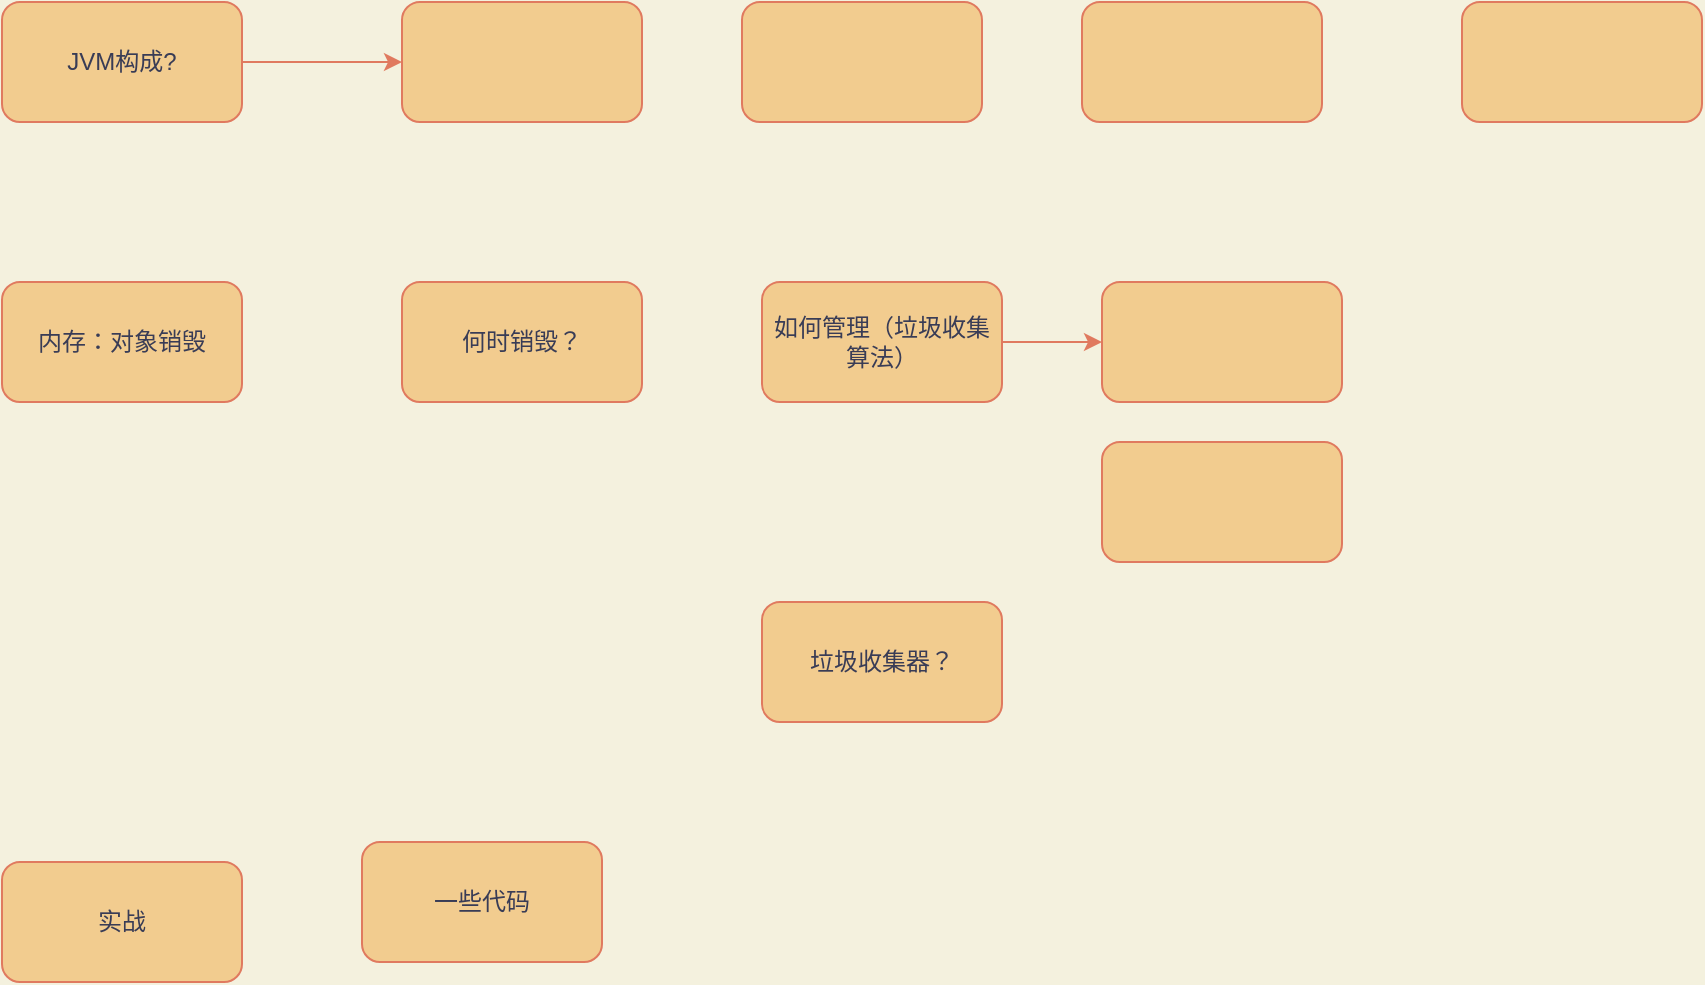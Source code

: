 <mxfile version="13.7.9" type="device" pages="3"><diagram id="bCilf_bATCh5X9EVe3tO" name="C2-4 内存管理"><mxGraphModel dx="1086" dy="806" grid="1" gridSize="10" guides="1" tooltips="1" connect="1" arrows="1" fold="1" page="1" pageScale="1" pageWidth="3300" pageHeight="4681" background="#F4F1DE" math="0" shadow="0"><root><mxCell id="BmFjYCQeKLcjxjLKfXhg-0"/><mxCell id="BmFjYCQeKLcjxjLKfXhg-1" parent="BmFjYCQeKLcjxjLKfXhg-0"/><mxCell id="xi1gzeLAnx_uG8B0Td6k-2" value="" style="edgeStyle=orthogonalEdgeStyle;curved=1;rounded=1;sketch=0;orthogonalLoop=1;jettySize=auto;html=1;strokeColor=#E07A5F;fillColor=#F2CC8F;fontColor=#393C56;" parent="BmFjYCQeKLcjxjLKfXhg-1" source="xi1gzeLAnx_uG8B0Td6k-0" target="xi1gzeLAnx_uG8B0Td6k-1" edge="1"><mxGeometry relative="1" as="geometry"/></mxCell><mxCell id="xi1gzeLAnx_uG8B0Td6k-0" value="JVM构成?" style="rounded=1;whiteSpace=wrap;html=1;sketch=0;strokeColor=#E07A5F;fillColor=#F2CC8F;fontColor=#393C56;" parent="BmFjYCQeKLcjxjLKfXhg-1" vertex="1"><mxGeometry x="300" y="160" width="120" height="60" as="geometry"/></mxCell><mxCell id="xi1gzeLAnx_uG8B0Td6k-1" value="" style="whiteSpace=wrap;html=1;rounded=1;fontColor=#393C56;strokeColor=#E07A5F;fillColor=#F2CC8F;sketch=0;" parent="BmFjYCQeKLcjxjLKfXhg-1" vertex="1"><mxGeometry x="500" y="160" width="120" height="60" as="geometry"/></mxCell><mxCell id="xi1gzeLAnx_uG8B0Td6k-3" value="" style="whiteSpace=wrap;html=1;rounded=1;fontColor=#393C56;strokeColor=#E07A5F;fillColor=#F2CC8F;sketch=0;" parent="BmFjYCQeKLcjxjLKfXhg-1" vertex="1"><mxGeometry x="670" y="160" width="120" height="60" as="geometry"/></mxCell><mxCell id="xi1gzeLAnx_uG8B0Td6k-4" value="" style="whiteSpace=wrap;html=1;rounded=1;fontColor=#393C56;strokeColor=#E07A5F;fillColor=#F2CC8F;sketch=0;" parent="BmFjYCQeKLcjxjLKfXhg-1" vertex="1"><mxGeometry x="840" y="160" width="120" height="60" as="geometry"/></mxCell><mxCell id="xi1gzeLAnx_uG8B0Td6k-5" value="" style="whiteSpace=wrap;html=1;rounded=1;fontColor=#393C56;strokeColor=#E07A5F;fillColor=#F2CC8F;sketch=0;" parent="BmFjYCQeKLcjxjLKfXhg-1" vertex="1"><mxGeometry x="1030" y="160" width="120" height="60" as="geometry"/></mxCell><mxCell id="xi1gzeLAnx_uG8B0Td6k-6" value="内存：对象销毁" style="rounded=1;whiteSpace=wrap;html=1;sketch=0;strokeColor=#E07A5F;fillColor=#F2CC8F;fontColor=#393C56;" parent="BmFjYCQeKLcjxjLKfXhg-1" vertex="1"><mxGeometry x="300" y="300" width="120" height="60" as="geometry"/></mxCell><mxCell id="xi1gzeLAnx_uG8B0Td6k-7" value="何时销毁？" style="rounded=1;whiteSpace=wrap;html=1;sketch=0;strokeColor=#E07A5F;fillColor=#F2CC8F;fontColor=#393C56;" parent="BmFjYCQeKLcjxjLKfXhg-1" vertex="1"><mxGeometry x="500" y="300" width="120" height="60" as="geometry"/></mxCell><mxCell id="xi1gzeLAnx_uG8B0Td6k-10" value="" style="edgeStyle=orthogonalEdgeStyle;curved=1;rounded=1;sketch=0;orthogonalLoop=1;jettySize=auto;html=1;strokeColor=#E07A5F;fillColor=#F2CC8F;fontColor=#393C56;" parent="BmFjYCQeKLcjxjLKfXhg-1" source="xi1gzeLAnx_uG8B0Td6k-8" target="xi1gzeLAnx_uG8B0Td6k-9" edge="1"><mxGeometry relative="1" as="geometry"/></mxCell><mxCell id="xi1gzeLAnx_uG8B0Td6k-8" value="如何管理（垃圾收集算法）" style="rounded=1;whiteSpace=wrap;html=1;sketch=0;strokeColor=#E07A5F;fillColor=#F2CC8F;fontColor=#393C56;" parent="BmFjYCQeKLcjxjLKfXhg-1" vertex="1"><mxGeometry x="680" y="300" width="120" height="60" as="geometry"/></mxCell><mxCell id="xi1gzeLAnx_uG8B0Td6k-9" value="" style="whiteSpace=wrap;html=1;rounded=1;fontColor=#393C56;strokeColor=#E07A5F;fillColor=#F2CC8F;sketch=0;" parent="BmFjYCQeKLcjxjLKfXhg-1" vertex="1"><mxGeometry x="850" y="300" width="120" height="60" as="geometry"/></mxCell><mxCell id="xi1gzeLAnx_uG8B0Td6k-11" value="" style="whiteSpace=wrap;html=1;rounded=1;fontColor=#393C56;strokeColor=#E07A5F;fillColor=#F2CC8F;sketch=0;" parent="BmFjYCQeKLcjxjLKfXhg-1" vertex="1"><mxGeometry x="850" y="380" width="120" height="60" as="geometry"/></mxCell><mxCell id="xi1gzeLAnx_uG8B0Td6k-12" value="垃圾收集器？" style="rounded=1;whiteSpace=wrap;html=1;sketch=0;strokeColor=#E07A5F;fillColor=#F2CC8F;fontColor=#393C56;" parent="BmFjYCQeKLcjxjLKfXhg-1" vertex="1"><mxGeometry x="680" y="460" width="120" height="60" as="geometry"/></mxCell><mxCell id="xi1gzeLAnx_uG8B0Td6k-13" value="实战" style="rounded=1;whiteSpace=wrap;html=1;sketch=0;strokeColor=#E07A5F;fillColor=#F2CC8F;fontColor=#393C56;" parent="BmFjYCQeKLcjxjLKfXhg-1" vertex="1"><mxGeometry x="300" y="590" width="120" height="60" as="geometry"/></mxCell><mxCell id="xi1gzeLAnx_uG8B0Td6k-14" value="一些代码" style="rounded=1;whiteSpace=wrap;html=1;sketch=0;strokeColor=#E07A5F;fillColor=#F2CC8F;fontColor=#393C56;" parent="BmFjYCQeKLcjxjLKfXhg-1" vertex="1"><mxGeometry x="480" y="580" width="120" height="60" as="geometry"/></mxCell></root></mxGraphModel></diagram><diagram id="zVt1zCeyTNpCJho7t7Lc" name="C7-8 类:加载和执行"><mxGraphModel dx="4386" dy="806" grid="1" gridSize="10" guides="1" tooltips="1" connect="1" arrows="1" fold="1" page="1" pageScale="1" pageWidth="3300" pageHeight="4681" background="#F4F1DE" math="0" shadow="0"><root><mxCell id="0"/><mxCell id="1" parent="0"/><mxCell id="zLGgLMaNUGRdf_Q9VDIK-1" value="C7 类的加载" style="whiteSpace=wrap;html=1;fillColor=#F2CC8F;strokeColor=#E07A5F;fontColor=#393C56;rounded=1;" parent="1" vertex="1"><mxGeometry x="210" y="150" width="120" height="60" as="geometry"/></mxCell><mxCell id="GdyDq3TtQdgVAmjGTy-d-3" value="" style="edgeStyle=orthogonalEdgeStyle;orthogonalLoop=1;jettySize=auto;html=1;labelBackgroundColor=#F4F1DE;strokeColor=#E07A5F;fontColor=#393C56;curved=1;" parent="1" source="GdyDq3TtQdgVAmjGTy-d-1" target="GdyDq3TtQdgVAmjGTy-d-2" edge="1"><mxGeometry relative="1" as="geometry"/></mxCell><mxCell id="GdyDq3TtQdgVAmjGTy-d-5" value="" style="edgeStyle=orthogonalEdgeStyle;orthogonalLoop=1;jettySize=auto;html=1;labelBackgroundColor=#F4F1DE;strokeColor=#E07A5F;fontColor=#393C56;curved=1;" parent="1" source="GdyDq3TtQdgVAmjGTy-d-1" target="GdyDq3TtQdgVAmjGTy-d-2" edge="1"><mxGeometry relative="1" as="geometry"/></mxCell><mxCell id="GdyDq3TtQdgVAmjGTy-d-1" value="" style="whiteSpace=wrap;html=1;fillColor=#F2CC8F;strokeColor=#E07A5F;fontColor=#393C56;rounded=1;" parent="1" vertex="1"><mxGeometry x="450" y="160" width="120" height="60" as="geometry"/></mxCell><mxCell id="GdyDq3TtQdgVAmjGTy-d-2" value="" style="whiteSpace=wrap;html=1;fillColor=#F2CC8F;strokeColor=#E07A5F;fontColor=#393C56;rounded=1;" parent="1" vertex="1"><mxGeometry x="620" y="160" width="120" height="60" as="geometry"/></mxCell><mxCell id="GdyDq3TtQdgVAmjGTy-d-4" value="" style="whiteSpace=wrap;html=1;fillColor=#F2CC8F;strokeColor=#E07A5F;fontColor=#393C56;rounded=1;" parent="1" vertex="1"><mxGeometry x="780" y="160" width="120" height="60" as="geometry"/></mxCell><mxCell id="GdyDq3TtQdgVAmjGTy-d-9" value="" style="edgeStyle=orthogonalEdgeStyle;orthogonalLoop=1;jettySize=auto;html=1;labelBackgroundColor=#F4F1DE;strokeColor=#E07A5F;fontColor=#393C56;curved=1;" parent="1" source="GdyDq3TtQdgVAmjGTy-d-6" target="GdyDq3TtQdgVAmjGTy-d-8" edge="1"><mxGeometry relative="1" as="geometry"/></mxCell><mxCell id="GdyDq3TtQdgVAmjGTy-d-6" value="类加载器" style="whiteSpace=wrap;html=1;fillColor=#F2CC8F;strokeColor=#E07A5F;fontColor=#393C56;rounded=1;" parent="1" vertex="1"><mxGeometry x="450" y="310" width="120" height="60" as="geometry"/></mxCell><mxCell id="GdyDq3TtQdgVAmjGTy-d-10" style="edgeStyle=orthogonalEdgeStyle;orthogonalLoop=1;jettySize=auto;html=1;entryX=0;entryY=0.5;entryDx=0;entryDy=0;labelBackgroundColor=#F4F1DE;strokeColor=#E07A5F;fontColor=#393C56;curved=1;" parent="1" source="GdyDq3TtQdgVAmjGTy-d-7" target="GdyDq3TtQdgVAmjGTy-d-11" edge="1"><mxGeometry relative="1" as="geometry"><mxPoint x="640" y="420.0" as="targetPoint"/></mxGeometry></mxCell><mxCell id="GdyDq3TtQdgVAmjGTy-d-13" value="" style="edgeStyle=orthogonalEdgeStyle;orthogonalLoop=1;jettySize=auto;html=1;labelBackgroundColor=#F4F1DE;strokeColor=#E07A5F;fontColor=#393C56;curved=1;" parent="1" source="GdyDq3TtQdgVAmjGTy-d-7" target="GdyDq3TtQdgVAmjGTy-d-12" edge="1"><mxGeometry relative="1" as="geometry"/></mxCell><mxCell id="GdyDq3TtQdgVAmjGTy-d-7" value="双亲委派模型" style="whiteSpace=wrap;html=1;fillColor=#F2CC8F;strokeColor=#E07A5F;fontColor=#393C56;rounded=1;" parent="1" vertex="1"><mxGeometry x="450" y="440" width="120" height="60" as="geometry"/></mxCell><mxCell id="GdyDq3TtQdgVAmjGTy-d-8" value="实现？" style="whiteSpace=wrap;html=1;fillColor=#F2CC8F;strokeColor=#E07A5F;fontColor=#393C56;rounded=1;" parent="1" vertex="1"><mxGeometry x="630" y="310" width="120" height="60" as="geometry"/></mxCell><mxCell id="GdyDq3TtQdgVAmjGTy-d-11" value="目的?" style="whiteSpace=wrap;html=1;fillColor=#F2CC8F;strokeColor=#E07A5F;fontColor=#393C56;rounded=1;" parent="1" vertex="1"><mxGeometry x="630" y="390" width="120" height="60" as="geometry"/></mxCell><mxCell id="GdyDq3TtQdgVAmjGTy-d-15" value="" style="edgeStyle=orthogonalEdgeStyle;orthogonalLoop=1;jettySize=auto;html=1;labelBackgroundColor=#F4F1DE;strokeColor=#E07A5F;fontColor=#393C56;curved=1;" parent="1" source="GdyDq3TtQdgVAmjGTy-d-12" target="GdyDq3TtQdgVAmjGTy-d-14" edge="1"><mxGeometry relative="1" as="geometry"/></mxCell><mxCell id="GdyDq3TtQdgVAmjGTy-d-12" value="具体操作和结构?" style="whiteSpace=wrap;html=1;fontColor=#393C56;strokeColor=#E07A5F;fillColor=#F2CC8F;rounded=1;" parent="1" vertex="1"><mxGeometry x="450" y="530" width="120" height="60" as="geometry"/></mxCell><mxCell id="GdyDq3TtQdgVAmjGTy-d-14" value="反例" style="whiteSpace=wrap;html=1;fontColor=#393C56;strokeColor=#E07A5F;fillColor=#F2CC8F;rounded=1;" parent="1" vertex="1"><mxGeometry x="630" y="530" width="120" height="60" as="geometry"/></mxCell><mxCell id="5D_iufy8EBGIMprg6ygR-2" style="edgeStyle=orthogonalEdgeStyle;sketch=0;orthogonalLoop=1;jettySize=auto;html=1;strokeColor=#E07A5F;fillColor=#F2CC8F;fontColor=#393C56;entryX=1.021;entryY=0.476;entryDx=0;entryDy=0;entryPerimeter=0;exitX=1.021;exitY=0.5;exitDx=0;exitDy=0;exitPerimeter=0;labelBackgroundColor=#F4F1DE;curved=1;" parent="1" source="5D_iufy8EBGIMprg6ygR-1" target="5D_iufy8EBGIMprg6ygR-3" edge="1"><mxGeometry relative="1" as="geometry"><mxPoint x="190" y="120" as="targetPoint"/><Array as="points"><mxPoint x="190" y="110"/><mxPoint x="190" y="250"/></Array></mxGeometry></mxCell><mxCell id="5D_iufy8EBGIMprg6ygR-1" value="本地机器码" style="text;html=1;align=center;verticalAlign=middle;resizable=0;points=[];autosize=1;fontColor=#393C56;rounded=1;" parent="1" vertex="1"><mxGeometry x="50" y="100" width="80" height="20" as="geometry"/></mxCell><mxCell id="iq8Pna7DiHTr81Z7CAPZ-1" style="edgeStyle=orthogonalEdgeStyle;orthogonalLoop=1;jettySize=auto;html=1;labelBackgroundColor=#F4F1DE;strokeColor=#E07A5F;fontColor=#393C56;curved=1;entryX=0.017;entryY=0.5;entryDx=0;entryDy=0;entryPerimeter=0;exitX=-0.02;exitY=0.6;exitDx=0;exitDy=0;exitPerimeter=0;" edge="1" parent="1" source="5D_iufy8EBGIMprg6ygR-3" target="iq8Pna7DiHTr81Z7CAPZ-2"><mxGeometry relative="1" as="geometry"><mxPoint x="20" y="390" as="targetPoint"/><Array as="points"><mxPoint x="-10" y="252"/><mxPoint x="-10" y="390"/></Array></mxGeometry></mxCell><mxCell id="5D_iufy8EBGIMprg6ygR-3" value="字节码" style="text;html=1;align=center;verticalAlign=middle;resizable=0;points=[];autosize=1;fontColor=#393C56;rounded=1;" parent="1" vertex="1"><mxGeometry x="65" y="240" width="50" height="20" as="geometry"/></mxCell><mxCell id="5D_iufy8EBGIMprg6ygR-4" value=".class等" style="text;html=1;align=center;verticalAlign=middle;resizable=0;points=[];autosize=1;fontColor=#393C56;rounded=1;" parent="1" vertex="1"><mxGeometry x="65" y="130" width="60" height="20" as="geometry"/></mxCell><mxCell id="5D_iufy8EBGIMprg6ygR-7" value="双亲委派结构" style="whiteSpace=wrap;html=1;fillColor=#F2CC8F;strokeColor=#E07A5F;fontColor=#393C56;rounded=1;" parent="1" vertex="1"><mxGeometry x="1170" y="390" width="120" height="60" as="geometry"/></mxCell><mxCell id="5D_iufy8EBGIMprg6ygR-12" style="edgeStyle=orthogonalEdgeStyle;sketch=0;orthogonalLoop=1;jettySize=auto;html=1;strokeColor=#E07A5F;fillColor=#F2CC8F;fontColor=#393C56;entryX=1.021;entryY=0.476;entryDx=0;entryDy=0;entryPerimeter=0;exitX=1.021;exitY=0.5;exitDx=0;exitDy=0;exitPerimeter=0;labelBackgroundColor=#F4F1DE;curved=1;" parent="1" source="5D_iufy8EBGIMprg6ygR-13" target="5D_iufy8EBGIMprg6ygR-14" edge="1"><mxGeometry relative="1" as="geometry"><mxPoint x="1075" y="360" as="targetPoint"/><Array as="points"><mxPoint x="1150" y="350"/><mxPoint x="1150" y="489"/></Array></mxGeometry></mxCell><mxCell id="5D_iufy8EBGIMprg6ygR-13" value="多个端/主机的不同的类" style="text;html=1;align=center;verticalAlign=middle;resizable=0;points=[];autosize=1;fontColor=#393C56;rounded=1;" parent="1" vertex="1"><mxGeometry x="905" y="340" width="140" height="20" as="geometry"/></mxCell><mxCell id="5D_iufy8EBGIMprg6ygR-14" value="有序地实现类的正确加载（知道往哪找）" style="text;html=1;align=center;verticalAlign=middle;resizable=0;points=[];autosize=1;fontColor=#393C56;rounded=1;" parent="1" vertex="1"><mxGeometry x="860" y="480" width="230" height="20" as="geometry"/></mxCell><mxCell id="5D_iufy8EBGIMprg6ygR-15" value=".class 散落在各地" style="text;html=1;align=center;verticalAlign=middle;resizable=0;points=[];autosize=1;fontColor=#393C56;rounded=1;" parent="1" vertex="1"><mxGeometry x="925" y="370" width="110" height="20" as="geometry"/></mxCell><mxCell id="5D_iufy8EBGIMprg6ygR-16" value="（树结构）" style="text;html=1;align=center;verticalAlign=middle;resizable=0;points=[];autosize=1;fontColor=#393C56;rounded=1;" parent="1" vertex="1"><mxGeometry x="1190" y="460" width="80" height="20" as="geometry"/></mxCell><mxCell id="iq8Pna7DiHTr81Z7CAPZ-2" value="执行结果" style="text;html=1;align=center;verticalAlign=middle;resizable=0;points=[];autosize=1;fontColor=#393C56;rounded=1;" vertex="1" parent="1"><mxGeometry x="60" y="380" width="60" height="20" as="geometry"/></mxCell><mxCell id="iq8Pna7DiHTr81Z7CAPZ-5" style="edgeStyle=orthogonalEdgeStyle;curved=1;rounded=1;sketch=0;orthogonalLoop=1;jettySize=auto;html=1;strokeColor=#E07A5F;fillColor=#F2CC8F;fontColor=#393C56;" edge="1" parent="1" source="iq8Pna7DiHTr81Z7CAPZ-3" target="iq8Pna7DiHTr81Z7CAPZ-4"><mxGeometry relative="1" as="geometry"/></mxCell><mxCell id="iq8Pna7DiHTr81Z7CAPZ-3" value="C8 执行" style="whiteSpace=wrap;html=1;fillColor=#F2CC8F;strokeColor=#E07A5F;fontColor=#393C56;rounded=1;" vertex="1" parent="1"><mxGeometry x="-130" y="290" width="120" height="60" as="geometry"/></mxCell><mxCell id="iq8Pna7DiHTr81Z7CAPZ-4" value="C8 执行" style="whiteSpace=wrap;html=1;fillColor=#F2CC8F;strokeColor=#E07A5F;fontColor=#393C56;rounded=1;" vertex="1" parent="1"><mxGeometry x="-290" y="690" width="120" height="60" as="geometry"/></mxCell><mxCell id="iq8Pna7DiHTr81Z7CAPZ-6" value="Java虚拟机栈 基本结构" style="whiteSpace=wrap;html=1;fillColor=#F2CC8F;strokeColor=#E07A5F;fontColor=#393C56;rounded=1;" vertex="1" parent="1"><mxGeometry x="-60" y="810" width="190" height="50" as="geometry"/></mxCell><mxCell id="iq8Pna7DiHTr81Z7CAPZ-13" style="edgeStyle=orthogonalEdgeStyle;curved=1;rounded=1;sketch=0;orthogonalLoop=1;jettySize=auto;html=1;entryX=0.5;entryY=0;entryDx=0;entryDy=0;strokeColor=#E07A5F;fillColor=#F2CC8F;fontColor=#393C56;" edge="1" parent="1" source="iq8Pna7DiHTr81Z7CAPZ-7" target="iq8Pna7DiHTr81Z7CAPZ-8"><mxGeometry relative="1" as="geometry"/></mxCell><mxCell id="iq8Pna7DiHTr81Z7CAPZ-7" value="？" style="whiteSpace=wrap;html=1;fillColor=#F2CC8F;strokeColor=#E07A5F;fontColor=#393C56;rounded=1;" vertex="1" parent="1"><mxGeometry x="180" y="810" width="190" height="50" as="geometry"/></mxCell><mxCell id="iq8Pna7DiHTr81Z7CAPZ-8" value="？" style="whiteSpace=wrap;html=1;fillColor=#F2CC8F;strokeColor=#E07A5F;fontColor=#393C56;rounded=1;" vertex="1" parent="1"><mxGeometry x="430" y="760" width="85" height="40" as="geometry"/></mxCell><mxCell id="iq8Pna7DiHTr81Z7CAPZ-9" value="？" style="whiteSpace=wrap;html=1;fillColor=#F2CC8F;strokeColor=#E07A5F;fontColor=#393C56;rounded=1;" vertex="1" parent="1"><mxGeometry x="440" y="770" width="85" height="40" as="geometry"/></mxCell><mxCell id="iq8Pna7DiHTr81Z7CAPZ-10" value="？" style="whiteSpace=wrap;html=1;fillColor=#F2CC8F;strokeColor=#E07A5F;fontColor=#393C56;rounded=1;" vertex="1" parent="1"><mxGeometry x="450" y="780" width="85" height="40" as="geometry"/></mxCell><mxCell id="iq8Pna7DiHTr81Z7CAPZ-11" value="？" style="whiteSpace=wrap;html=1;fillColor=#F2CC8F;strokeColor=#E07A5F;fontColor=#393C56;rounded=1;" vertex="1" parent="1"><mxGeometry x="460" y="790" width="85" height="40" as="geometry"/></mxCell><mxCell id="iq8Pna7DiHTr81Z7CAPZ-12" value="？" style="whiteSpace=wrap;html=1;fillColor=#F2CC8F;strokeColor=#E07A5F;fontColor=#393C56;rounded=1;" vertex="1" parent="1"><mxGeometry x="470" y="800" width="85" height="40" as="geometry"/></mxCell><mxCell id="iq8Pna7DiHTr81Z7CAPZ-14" value="包括" style="text;html=1;align=center;verticalAlign=middle;resizable=0;points=[];autosize=1;fontColor=#393C56;" vertex="1" parent="1"><mxGeometry x="350" y="740" width="40" height="20" as="geometry"/></mxCell><mxCell id="zymvC4BE_yAK07o0ldQT-1" value="?" style="whiteSpace=wrap;html=1;fillColor=#F2CC8F;strokeColor=#E07A5F;fontColor=#393C56;rounded=1;" vertex="1" parent="1"><mxGeometry x="960" y="160" width="120" height="60" as="geometry"/></mxCell><mxCell id="zymvC4BE_yAK07o0ldQT-3" value="编译期可确定的" style="text;html=1;align=center;verticalAlign=middle;resizable=0;points=[];autosize=1;fontColor=#393C56;" vertex="1" parent="1"><mxGeometry x="20" y="180" width="100" height="20" as="geometry"/></mxCell><mxCell id="zymvC4BE_yAK07o0ldQT-4" value="运行期才确定的" style="text;html=1;align=center;verticalAlign=middle;resizable=0;points=[];autosize=1;fontColor=#393C56;" vertex="1" parent="1"><mxGeometry x="45" y="310" width="100" height="20" as="geometry"/></mxCell><mxCell id="zymvC4BE_yAK07o0ldQT-5" value="&quot;分派&quot;" style="whiteSpace=wrap;html=1;fillColor=#F2CC8F;strokeColor=#E07A5F;fontColor=#393C56;rounded=1;" vertex="1" parent="1"><mxGeometry x="-110" y="1000" width="120" height="60" as="geometry"/></mxCell><mxCell id="zymvC4BE_yAK07o0ldQT-7" value="解析" style="whiteSpace=wrap;html=1;fillColor=#F2CC8F;strokeColor=#E07A5F;fontColor=#393C56;rounded=1;" vertex="1" parent="1"><mxGeometry x="-130" y="920" width="120" height="60" as="geometry"/></mxCell><mxCell id="zymvC4BE_yAK07o0ldQT-8" value="静态多分派" style="whiteSpace=wrap;html=1;fillColor=#F2CC8F;strokeColor=#E07A5F;fontColor=#393C56;rounded=1;" vertex="1" parent="1"><mxGeometry x="50" y="960" width="120" height="60" as="geometry"/></mxCell><mxCell id="zymvC4BE_yAK07o0ldQT-9" value="动态分派" style="whiteSpace=wrap;html=1;fillColor=#F2CC8F;strokeColor=#E07A5F;fontColor=#393C56;rounded=1;" vertex="1" parent="1"><mxGeometry x="50" y="1050" width="120" height="60" as="geometry"/></mxCell><mxCell id="zymvC4BE_yAK07o0ldQT-10" value="静态分派的时候，同一个方法可能会分派到多个宗量（静态类型不同，方法参数不同/重载）" style="text;html=1;align=center;verticalAlign=middle;resizable=0;points=[];autosize=1;fontColor=#393C56;" vertex="1" parent="1"><mxGeometry x="200" y="980" width="500" height="20" as="geometry"/></mxCell><mxCell id="zymvC4BE_yAK07o0ldQT-11" value="动态分派的时候，只根据对象的具体类型这么一个宗量来确定分派的方法" style="text;html=1;align=center;verticalAlign=middle;resizable=0;points=[];autosize=1;fontColor=#393C56;" vertex="1" parent="1"><mxGeometry x="250" y="1070" width="400" height="20" as="geometry"/></mxCell></root></mxGraphModel></diagram><diagram id="gKTSWt7aJeGQNUb66jpX" name="ClassLoader类"><mxGraphModel dx="1086" dy="806" grid="1" gridSize="10" guides="1" tooltips="1" connect="1" arrows="1" fold="1" page="1" pageScale="1" pageWidth="3300" pageHeight="4681" background="#F4F1DE" math="0" shadow="0"><root><mxCell id="pToj0nMy31CmZfayHjJr-0"/><mxCell id="pToj0nMy31CmZfayHjJr-1" parent="pToj0nMy31CmZfayHjJr-0"/><mxCell id="pToj0nMy31CmZfayHjJr-2" value="域" style="rounded=1;whiteSpace=wrap;html=1;sketch=0;strokeColor=#E07A5F;fillColor=#F2CC8F;fontColor=#393C56;" parent="pToj0nMy31CmZfayHjJr-1" vertex="1"><mxGeometry x="470" y="240" width="120" height="60" as="geometry"/></mxCell><mxCell id="pToj0nMy31CmZfayHjJr-3" value="方法" style="rounded=1;whiteSpace=wrap;html=1;sketch=0;strokeColor=#E07A5F;fillColor=#F2CC8F;fontColor=#393C56;" parent="pToj0nMy31CmZfayHjJr-1" vertex="1"><mxGeometry x="470" y="420" width="120" height="60" as="geometry"/></mxCell><mxCell id="pToj0nMy31CmZfayHjJr-4" value="parent" style="text;html=1;align=center;verticalAlign=middle;resizable=0;points=[];autosize=1;fontColor=#393C56;" parent="pToj0nMy31CmZfayHjJr-1" vertex="1"><mxGeometry x="625" y="230" width="50" height="20" as="geometry"/></mxCell><mxCell id="pToj0nMy31CmZfayHjJr-5" value="并行支持的class" style="text;html=1;align=center;verticalAlign=middle;resizable=0;points=[];autosize=1;fontColor=#393C56;" parent="pToj0nMy31CmZfayHjJr-1" vertex="1"><mxGeometry x="620" y="260" width="100" height="20" as="geometry"/></mxCell><mxCell id="pToj0nMy31CmZfayHjJr-6" value="register" style="text;html=1;align=center;verticalAlign=middle;resizable=0;points=[];autosize=1;fontColor=#393C56;" parent="pToj0nMy31CmZfayHjJr-1" vertex="1"><mxGeometry x="620" y="420" width="60" height="20" as="geometry"/></mxCell><mxCell id="pToj0nMy31CmZfayHjJr-7" value="注册另一个ClassLoader用于并行支持" style="text;html=1;align=center;verticalAlign=middle;resizable=0;points=[];autosize=1;fontColor=#393C56;" parent="pToj0nMy31CmZfayHjJr-1" vertex="1"><mxGeometry x="700" y="420" width="210" height="20" as="geometry"/></mxCell><mxCell id="pToj0nMy31CmZfayHjJr-8" value="findClass() 找到一个具体的类（我们最好重写这个）" style="text;html=1;align=center;verticalAlign=middle;resizable=0;points=[];autosize=1;fontColor=#393C56;" parent="pToj0nMy31CmZfayHjJr-1" vertex="1"><mxGeometry x="650" y="500" width="290" height="20" as="geometry"/></mxCell><mxCell id="pToj0nMy31CmZfayHjJr-9" value="defineClass() 根据byte[]定义一个class" style="text;html=1;align=center;verticalAlign=middle;resizable=0;points=[];autosize=1;fontColor=#393C56;" parent="pToj0nMy31CmZfayHjJr-1" vertex="1"><mxGeometry x="650" y="520" width="220" height="20" as="geometry"/></mxCell><mxCell id="pToj0nMy31CmZfayHjJr-10" value="protected loadClass() 首先调用findLoadedClass() &lt;br&gt;然后调用了findBootStrapClass()&lt;br&gt;最后，调用了findClass()" style="text;html=1;align=center;verticalAlign=middle;resizable=0;points=[];autosize=1;fontColor=#393C56;" parent="pToj0nMy31CmZfayHjJr-1" vertex="1"><mxGeometry x="650" y="450" width="280" height="50" as="geometry"/></mxCell></root></mxGraphModel></diagram></mxfile>